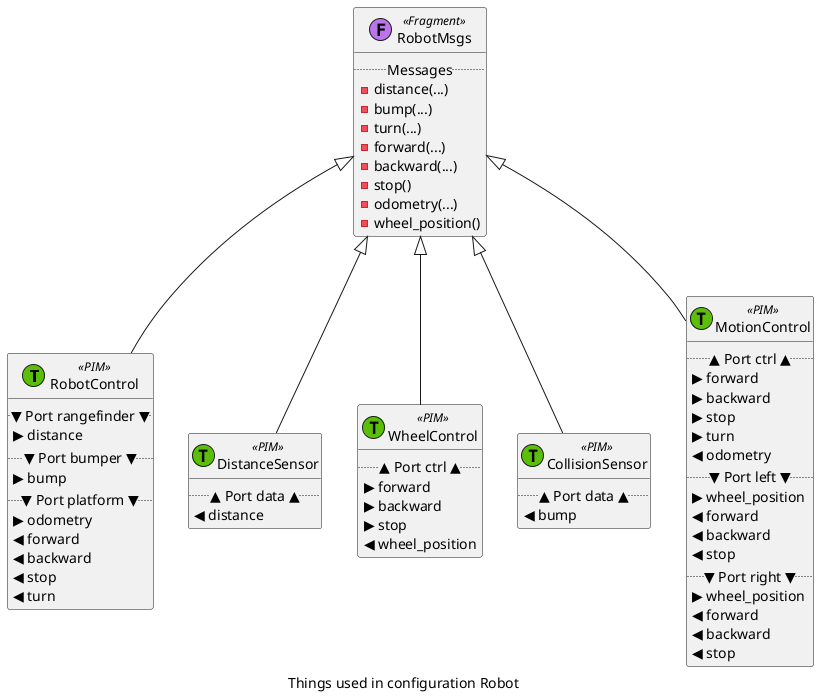 @startuml
caption Things used in configuration Robot
class RobotControl <<(T,#5BBF09)PIM>> {
..▼ Port rangefinder ▼..
▶ distance
..▼ Port bumper ▼..
▶ bump
..▼ Port platform ▼..
▶ odometry
◀ forward
◀ backward
◀ stop
◀ turn
}
class RobotMsgs <<(F,#BC74ED)Fragment>> {
..Messages..
-distance(...)
-bump(...)
-turn(...)
-forward(...)
-backward(...)
-stop()
-odometry(...)
-wheel_position()
}
class DistanceSensor <<(T,#5BBF09)PIM>> {
..▲ Port data ▲..
◀ distance
}
class WheelControl <<(T,#5BBF09)PIM>> {
..▲ Port ctrl ▲..
▶ forward
▶ backward
▶ stop
◀ wheel_position
}
class CollisionSensor <<(T,#5BBF09)PIM>> {
..▲ Port data ▲..
◀ bump
}
class MotionControl <<(T,#5BBF09)PIM>> {
..▲ Port ctrl ▲..
▶ forward
▶ backward
▶ stop
▶ turn
◀ odometry
..▼ Port left ▼..
▶ wheel_position
◀ forward
◀ backward
◀ stop
..▼ Port right ▼..
▶ wheel_position
◀ forward
◀ backward
◀ stop
}
RobotMsgs <|-- RobotControl
RobotMsgs <|-- DistanceSensor
RobotMsgs <|-- WheelControl
RobotMsgs <|-- CollisionSensor
RobotMsgs <|-- MotionControl
@enduml